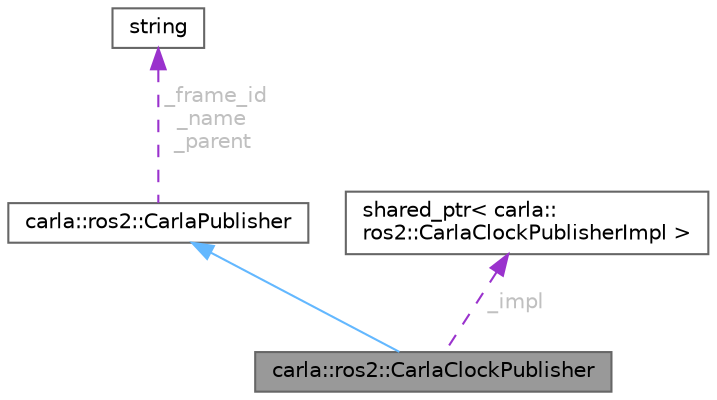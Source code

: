 digraph "carla::ros2::CarlaClockPublisher"
{
 // INTERACTIVE_SVG=YES
 // LATEX_PDF_SIZE
  bgcolor="transparent";
  edge [fontname=Helvetica,fontsize=10,labelfontname=Helvetica,labelfontsize=10];
  node [fontname=Helvetica,fontsize=10,shape=box,height=0.2,width=0.4];
  Node1 [id="Node000001",label="carla::ros2::CarlaClockPublisher",height=0.2,width=0.4,color="gray40", fillcolor="grey60", style="filled", fontcolor="black",tooltip=" "];
  Node2 -> Node1 [id="edge1_Node000001_Node000002",dir="back",color="steelblue1",style="solid",tooltip=" "];
  Node2 [id="Node000002",label="carla::ros2::CarlaPublisher",height=0.2,width=0.4,color="gray40", fillcolor="white", style="filled",URL="$d8/d02/classcarla_1_1ros2_1_1CarlaPublisher.html",tooltip=" "];
  Node3 -> Node2 [id="edge2_Node000002_Node000003",dir="back",color="darkorchid3",style="dashed",tooltip=" ",label=" _frame_id\n_name\n_parent",fontcolor="grey" ];
  Node3 [id="Node000003",label="string",height=0.2,width=0.4,color="gray40", fillcolor="white", style="filled",tooltip=" "];
  Node4 -> Node1 [id="edge3_Node000001_Node000004",dir="back",color="darkorchid3",style="dashed",tooltip=" ",label=" _impl",fontcolor="grey" ];
  Node4 [id="Node000004",label="shared_ptr\< carla::\lros2::CarlaClockPublisherImpl \>",height=0.2,width=0.4,color="gray40", fillcolor="white", style="filled",tooltip=" "];
}
